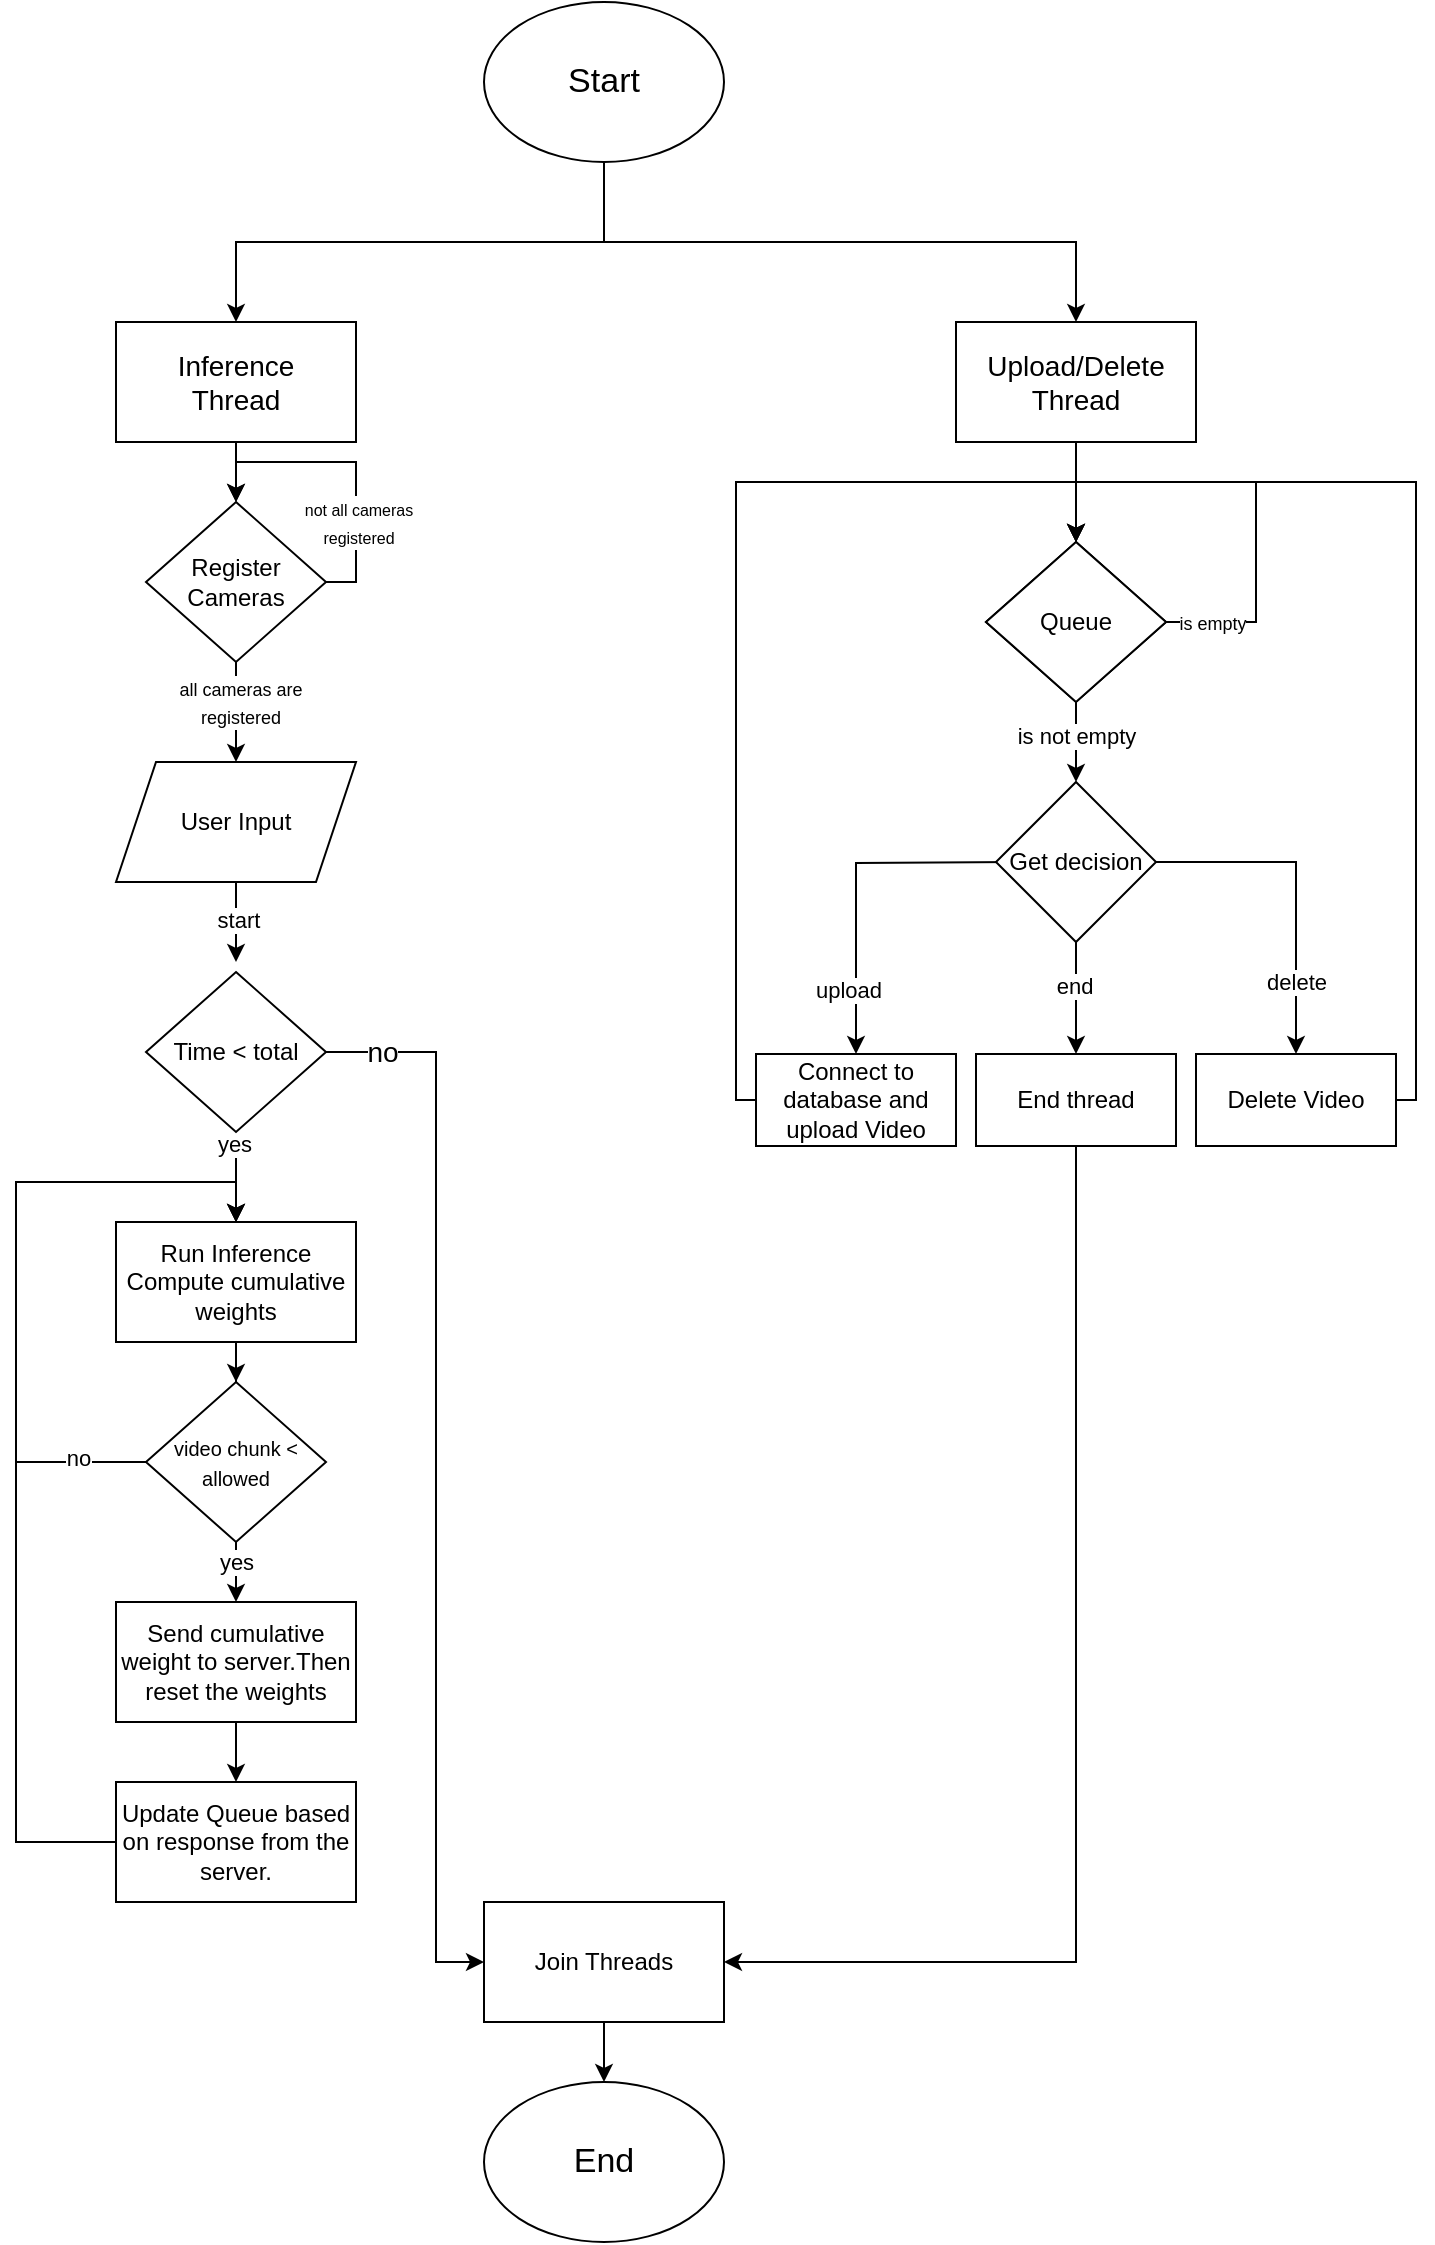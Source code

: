 <mxfile version="24.0.5" type="device">
  <diagram id="C5RBs43oDa-KdzZeNtuy" name="Page-1">
    <mxGraphModel dx="2084" dy="1034" grid="1" gridSize="10" guides="1" tooltips="1" connect="1" arrows="1" fold="1" page="1" pageScale="1" pageWidth="827" pageHeight="1169" math="0" shadow="0">
      <root>
        <mxCell id="WIyWlLk6GJQsqaUBKTNV-0" />
        <mxCell id="WIyWlLk6GJQsqaUBKTNV-1" parent="WIyWlLk6GJQsqaUBKTNV-0" />
        <mxCell id="frYwmim5HAWsS6d0Du-J-5" style="edgeStyle=orthogonalEdgeStyle;rounded=0;orthogonalLoop=1;jettySize=auto;html=1;entryX=0.5;entryY=0;entryDx=0;entryDy=0;" edge="1" parent="WIyWlLk6GJQsqaUBKTNV-1" source="frYwmim5HAWsS6d0Du-J-0" target="frYwmim5HAWsS6d0Du-J-3">
          <mxGeometry relative="1" as="geometry">
            <Array as="points">
              <mxPoint x="414" y="140" />
              <mxPoint x="230" y="140" />
            </Array>
          </mxGeometry>
        </mxCell>
        <mxCell id="frYwmim5HAWsS6d0Du-J-0" value="&lt;font style=&quot;font-size: 17px;&quot;&gt;Start&lt;/font&gt;" style="ellipse;whiteSpace=wrap;html=1;" vertex="1" parent="WIyWlLk6GJQsqaUBKTNV-1">
          <mxGeometry x="354" y="20" width="120" height="80" as="geometry" />
        </mxCell>
        <mxCell id="frYwmim5HAWsS6d0Du-J-1" value="&lt;font style=&quot;font-size: 17px;&quot;&gt;End&lt;/font&gt;" style="ellipse;whiteSpace=wrap;html=1;" vertex="1" parent="WIyWlLk6GJQsqaUBKTNV-1">
          <mxGeometry x="354" y="1060" width="120" height="80" as="geometry" />
        </mxCell>
        <mxCell id="frYwmim5HAWsS6d0Du-J-40" value="" style="edgeStyle=orthogonalEdgeStyle;rounded=0;orthogonalLoop=1;jettySize=auto;html=1;entryX=0.5;entryY=0;entryDx=0;entryDy=0;" edge="1" parent="WIyWlLk6GJQsqaUBKTNV-1" source="frYwmim5HAWsS6d0Du-J-3" target="frYwmim5HAWsS6d0Du-J-44">
          <mxGeometry relative="1" as="geometry">
            <mxPoint x="230.034" y="270" as="targetPoint" />
          </mxGeometry>
        </mxCell>
        <mxCell id="frYwmim5HAWsS6d0Du-J-3" value="&lt;font style=&quot;font-size: 14px;&quot;&gt;Inference &lt;br&gt;Thread&lt;/font&gt;" style="rounded=0;whiteSpace=wrap;html=1;" vertex="1" parent="WIyWlLk6GJQsqaUBKTNV-1">
          <mxGeometry x="170" y="180" width="120" height="60" as="geometry" />
        </mxCell>
        <mxCell id="frYwmim5HAWsS6d0Du-J-8" value="" style="edgeStyle=orthogonalEdgeStyle;rounded=0;orthogonalLoop=1;jettySize=auto;html=1;" edge="1" parent="WIyWlLk6GJQsqaUBKTNV-1" source="frYwmim5HAWsS6d0Du-J-4" target="frYwmim5HAWsS6d0Du-J-7">
          <mxGeometry relative="1" as="geometry" />
        </mxCell>
        <mxCell id="frYwmim5HAWsS6d0Du-J-4" value="&lt;font style=&quot;font-size: 14px;&quot;&gt;Upload/Delete&lt;br&gt;Thread&lt;/font&gt;" style="rounded=0;whiteSpace=wrap;html=1;" vertex="1" parent="WIyWlLk6GJQsqaUBKTNV-1">
          <mxGeometry x="590" y="180" width="120" height="60" as="geometry" />
        </mxCell>
        <mxCell id="frYwmim5HAWsS6d0Du-J-6" style="edgeStyle=orthogonalEdgeStyle;rounded=0;orthogonalLoop=1;jettySize=auto;html=1;entryX=0.5;entryY=0;entryDx=0;entryDy=0;exitX=0.5;exitY=1;exitDx=0;exitDy=0;" edge="1" parent="WIyWlLk6GJQsqaUBKTNV-1" source="frYwmim5HAWsS6d0Du-J-0" target="frYwmim5HAWsS6d0Du-J-4">
          <mxGeometry relative="1" as="geometry">
            <mxPoint x="424" y="110" as="sourcePoint" />
            <mxPoint x="304" y="190" as="targetPoint" />
          </mxGeometry>
        </mxCell>
        <mxCell id="frYwmim5HAWsS6d0Du-J-16" style="edgeStyle=orthogonalEdgeStyle;rounded=0;orthogonalLoop=1;jettySize=auto;html=1;" edge="1" parent="WIyWlLk6GJQsqaUBKTNV-1" source="frYwmim5HAWsS6d0Du-J-7">
          <mxGeometry relative="1" as="geometry">
            <mxPoint x="650" y="290" as="targetPoint" />
            <Array as="points">
              <mxPoint x="740" y="330" />
              <mxPoint x="740" y="260" />
              <mxPoint x="650" y="260" />
            </Array>
          </mxGeometry>
        </mxCell>
        <mxCell id="frYwmim5HAWsS6d0Du-J-18" value="&lt;font style=&quot;font-size: 9px;&quot;&gt;is empty&lt;/font&gt;" style="edgeLabel;html=1;align=center;verticalAlign=middle;resizable=0;points=[];" vertex="1" connectable="0" parent="frYwmim5HAWsS6d0Du-J-16">
          <mxGeometry x="-0.807" relative="1" as="geometry">
            <mxPoint as="offset" />
          </mxGeometry>
        </mxCell>
        <mxCell id="frYwmim5HAWsS6d0Du-J-20" value="" style="edgeStyle=orthogonalEdgeStyle;rounded=0;orthogonalLoop=1;jettySize=auto;html=1;entryX=0.5;entryY=0;entryDx=0;entryDy=0;" edge="1" parent="WIyWlLk6GJQsqaUBKTNV-1" source="frYwmim5HAWsS6d0Du-J-7" target="frYwmim5HAWsS6d0Du-J-21">
          <mxGeometry relative="1" as="geometry">
            <mxPoint x="650" y="390" as="targetPoint" />
          </mxGeometry>
        </mxCell>
        <mxCell id="frYwmim5HAWsS6d0Du-J-22" value="is not empty" style="edgeLabel;html=1;align=center;verticalAlign=middle;resizable=0;points=[];" vertex="1" connectable="0" parent="frYwmim5HAWsS6d0Du-J-20">
          <mxGeometry x="-0.144" relative="1" as="geometry">
            <mxPoint as="offset" />
          </mxGeometry>
        </mxCell>
        <mxCell id="frYwmim5HAWsS6d0Du-J-7" value="Queue" style="rhombus;whiteSpace=wrap;html=1;" vertex="1" parent="WIyWlLk6GJQsqaUBKTNV-1">
          <mxGeometry x="605" y="290" width="90" height="80" as="geometry" />
        </mxCell>
        <mxCell id="frYwmim5HAWsS6d0Du-J-24" value="" style="edgeStyle=orthogonalEdgeStyle;rounded=0;orthogonalLoop=1;jettySize=auto;html=1;" edge="1" parent="WIyWlLk6GJQsqaUBKTNV-1" source="frYwmim5HAWsS6d0Du-J-21" target="frYwmim5HAWsS6d0Du-J-23">
          <mxGeometry relative="1" as="geometry" />
        </mxCell>
        <mxCell id="frYwmim5HAWsS6d0Du-J-27" value="end" style="edgeLabel;html=1;align=center;verticalAlign=middle;resizable=0;points=[];" vertex="1" connectable="0" parent="frYwmim5HAWsS6d0Du-J-24">
          <mxGeometry x="-0.228" y="-1" relative="1" as="geometry">
            <mxPoint as="offset" />
          </mxGeometry>
        </mxCell>
        <mxCell id="frYwmim5HAWsS6d0Du-J-29" style="edgeStyle=orthogonalEdgeStyle;rounded=0;orthogonalLoop=1;jettySize=auto;html=1;entryX=0.5;entryY=0;entryDx=0;entryDy=0;" edge="1" parent="WIyWlLk6GJQsqaUBKTNV-1" target="frYwmim5HAWsS6d0Du-J-32">
          <mxGeometry relative="1" as="geometry">
            <mxPoint x="680.0" y="450" as="sourcePoint" />
            <mxPoint x="780" y="546" as="targetPoint" />
            <Array as="points">
              <mxPoint x="760" y="450" />
            </Array>
          </mxGeometry>
        </mxCell>
        <mxCell id="frYwmim5HAWsS6d0Du-J-33" value="delete" style="edgeLabel;html=1;align=center;verticalAlign=middle;resizable=0;points=[];" vertex="1" connectable="0" parent="frYwmim5HAWsS6d0Du-J-29">
          <mxGeometry x="0.533" relative="1" as="geometry">
            <mxPoint y="5" as="offset" />
          </mxGeometry>
        </mxCell>
        <mxCell id="frYwmim5HAWsS6d0Du-J-35" style="edgeStyle=orthogonalEdgeStyle;rounded=0;orthogonalLoop=1;jettySize=auto;html=1;entryX=0.5;entryY=0;entryDx=0;entryDy=0;" edge="1" parent="WIyWlLk6GJQsqaUBKTNV-1" target="frYwmim5HAWsS6d0Du-J-31">
          <mxGeometry relative="1" as="geometry">
            <mxPoint x="620.0" y="450" as="sourcePoint" />
          </mxGeometry>
        </mxCell>
        <mxCell id="frYwmim5HAWsS6d0Du-J-36" value="upload" style="edgeLabel;html=1;align=center;verticalAlign=middle;resizable=0;points=[];" vertex="1" connectable="0" parent="frYwmim5HAWsS6d0Du-J-35">
          <mxGeometry x="0.633" y="-4" relative="1" as="geometry">
            <mxPoint as="offset" />
          </mxGeometry>
        </mxCell>
        <mxCell id="frYwmim5HAWsS6d0Du-J-21" value="Get decision" style="rhombus;whiteSpace=wrap;html=1;" vertex="1" parent="WIyWlLk6GJQsqaUBKTNV-1">
          <mxGeometry x="610" y="410" width="80" height="80" as="geometry" />
        </mxCell>
        <mxCell id="frYwmim5HAWsS6d0Du-J-38" style="edgeStyle=orthogonalEdgeStyle;rounded=0;orthogonalLoop=1;jettySize=auto;html=1;entryX=1;entryY=0.5;entryDx=0;entryDy=0;" edge="1" parent="WIyWlLk6GJQsqaUBKTNV-1" source="frYwmim5HAWsS6d0Du-J-23" target="frYwmim5HAWsS6d0Du-J-25">
          <mxGeometry relative="1" as="geometry">
            <Array as="points">
              <mxPoint x="650" y="1000" />
            </Array>
          </mxGeometry>
        </mxCell>
        <mxCell id="frYwmim5HAWsS6d0Du-J-23" value="End thread" style="rounded=0;whiteSpace=wrap;html=1;" vertex="1" parent="WIyWlLk6GJQsqaUBKTNV-1">
          <mxGeometry x="600" y="546" width="100" height="46" as="geometry" />
        </mxCell>
        <mxCell id="frYwmim5HAWsS6d0Du-J-69" value="" style="edgeStyle=orthogonalEdgeStyle;rounded=0;orthogonalLoop=1;jettySize=auto;html=1;" edge="1" parent="WIyWlLk6GJQsqaUBKTNV-1" source="frYwmim5HAWsS6d0Du-J-25" target="frYwmim5HAWsS6d0Du-J-1">
          <mxGeometry relative="1" as="geometry" />
        </mxCell>
        <mxCell id="frYwmim5HAWsS6d0Du-J-25" value="Join Threads" style="rounded=0;whiteSpace=wrap;html=1;" vertex="1" parent="WIyWlLk6GJQsqaUBKTNV-1">
          <mxGeometry x="354" y="970" width="120" height="60" as="geometry" />
        </mxCell>
        <mxCell id="frYwmim5HAWsS6d0Du-J-37" style="edgeStyle=orthogonalEdgeStyle;rounded=0;orthogonalLoop=1;jettySize=auto;html=1;" edge="1" parent="WIyWlLk6GJQsqaUBKTNV-1" source="frYwmim5HAWsS6d0Du-J-31">
          <mxGeometry relative="1" as="geometry">
            <mxPoint x="650" y="290" as="targetPoint" />
            <Array as="points">
              <mxPoint x="480" y="569" />
              <mxPoint x="480" y="260" />
              <mxPoint x="650" y="260" />
            </Array>
          </mxGeometry>
        </mxCell>
        <mxCell id="frYwmim5HAWsS6d0Du-J-31" value="Connect to database and upload Video" style="rounded=0;whiteSpace=wrap;html=1;" vertex="1" parent="WIyWlLk6GJQsqaUBKTNV-1">
          <mxGeometry x="490" y="546" width="100" height="46" as="geometry" />
        </mxCell>
        <mxCell id="frYwmim5HAWsS6d0Du-J-34" style="edgeStyle=orthogonalEdgeStyle;rounded=0;orthogonalLoop=1;jettySize=auto;html=1;" edge="1" parent="WIyWlLk6GJQsqaUBKTNV-1" source="frYwmim5HAWsS6d0Du-J-32">
          <mxGeometry relative="1" as="geometry">
            <mxPoint x="650" y="290" as="targetPoint" />
            <Array as="points">
              <mxPoint x="820" y="569" />
              <mxPoint x="820" y="260" />
              <mxPoint x="650" y="260" />
              <mxPoint x="650" y="290" />
            </Array>
          </mxGeometry>
        </mxCell>
        <mxCell id="frYwmim5HAWsS6d0Du-J-32" value="Delete Video" style="rounded=0;whiteSpace=wrap;html=1;" vertex="1" parent="WIyWlLk6GJQsqaUBKTNV-1">
          <mxGeometry x="710" y="546" width="100" height="46" as="geometry" />
        </mxCell>
        <mxCell id="frYwmim5HAWsS6d0Du-J-42" style="edgeStyle=orthogonalEdgeStyle;rounded=0;orthogonalLoop=1;jettySize=auto;html=1;entryX=0.5;entryY=0;entryDx=0;entryDy=0;exitX=1;exitY=0.5;exitDx=0;exitDy=0;" edge="1" parent="WIyWlLk6GJQsqaUBKTNV-1" source="frYwmim5HAWsS6d0Du-J-44" target="frYwmim5HAWsS6d0Du-J-44">
          <mxGeometry relative="1" as="geometry">
            <mxPoint x="230" y="260" as="targetPoint" />
            <mxPoint x="270" y="300" as="sourcePoint" />
            <Array as="points">
              <mxPoint x="290" y="310" />
              <mxPoint x="290" y="250" />
              <mxPoint x="230" y="250" />
            </Array>
          </mxGeometry>
        </mxCell>
        <mxCell id="frYwmim5HAWsS6d0Du-J-45" value="&lt;font style=&quot;font-size: 8px;&quot;&gt;not all cameras&lt;br&gt;registered&lt;/font&gt;" style="edgeLabel;html=1;align=center;verticalAlign=middle;resizable=0;points=[];" vertex="1" connectable="0" parent="frYwmim5HAWsS6d0Du-J-42">
          <mxGeometry x="-0.412" y="-1" relative="1" as="geometry">
            <mxPoint as="offset" />
          </mxGeometry>
        </mxCell>
        <mxCell id="frYwmim5HAWsS6d0Du-J-43" value="Queue" style="rhombus;whiteSpace=wrap;html=1;" vertex="1" parent="WIyWlLk6GJQsqaUBKTNV-1">
          <mxGeometry x="605" y="290" width="90" height="80" as="geometry" />
        </mxCell>
        <mxCell id="frYwmim5HAWsS6d0Du-J-47" value="" style="edgeStyle=orthogonalEdgeStyle;rounded=0;orthogonalLoop=1;jettySize=auto;html=1;" edge="1" parent="WIyWlLk6GJQsqaUBKTNV-1" source="frYwmim5HAWsS6d0Du-J-44" target="frYwmim5HAWsS6d0Du-J-46">
          <mxGeometry relative="1" as="geometry" />
        </mxCell>
        <mxCell id="frYwmim5HAWsS6d0Du-J-51" value="&lt;font style=&quot;font-size: 9px;&quot;&gt;all cameras are&lt;br&gt;registered&lt;/font&gt;" style="edgeLabel;html=1;align=center;verticalAlign=middle;resizable=0;points=[];" vertex="1" connectable="0" parent="frYwmim5HAWsS6d0Du-J-47">
          <mxGeometry x="-0.212" y="2" relative="1" as="geometry">
            <mxPoint as="offset" />
          </mxGeometry>
        </mxCell>
        <mxCell id="frYwmim5HAWsS6d0Du-J-44" value="Register Cameras" style="rhombus;whiteSpace=wrap;html=1;" vertex="1" parent="WIyWlLk6GJQsqaUBKTNV-1">
          <mxGeometry x="185" y="270" width="90" height="80" as="geometry" />
        </mxCell>
        <mxCell id="frYwmim5HAWsS6d0Du-J-49" style="edgeStyle=orthogonalEdgeStyle;rounded=0;orthogonalLoop=1;jettySize=auto;html=1;" edge="1" parent="WIyWlLk6GJQsqaUBKTNV-1" source="frYwmim5HAWsS6d0Du-J-46">
          <mxGeometry relative="1" as="geometry">
            <mxPoint x="230" y="500" as="targetPoint" />
          </mxGeometry>
        </mxCell>
        <mxCell id="frYwmim5HAWsS6d0Du-J-50" value="start" style="edgeLabel;html=1;align=center;verticalAlign=middle;resizable=0;points=[];" vertex="1" connectable="0" parent="frYwmim5HAWsS6d0Du-J-49">
          <mxGeometry x="-0.081" y="1" relative="1" as="geometry">
            <mxPoint as="offset" />
          </mxGeometry>
        </mxCell>
        <mxCell id="frYwmim5HAWsS6d0Du-J-46" value="User Input" style="shape=parallelogram;perimeter=parallelogramPerimeter;whiteSpace=wrap;html=1;fixedSize=1;" vertex="1" parent="WIyWlLk6GJQsqaUBKTNV-1">
          <mxGeometry x="170" y="400" width="120" height="60" as="geometry" />
        </mxCell>
        <mxCell id="frYwmim5HAWsS6d0Du-J-54" style="edgeStyle=orthogonalEdgeStyle;rounded=0;orthogonalLoop=1;jettySize=auto;html=1;entryX=0;entryY=0.5;entryDx=0;entryDy=0;" edge="1" parent="WIyWlLk6GJQsqaUBKTNV-1" source="frYwmim5HAWsS6d0Du-J-53" target="frYwmim5HAWsS6d0Du-J-25">
          <mxGeometry relative="1" as="geometry">
            <Array as="points">
              <mxPoint x="330" y="545" />
              <mxPoint x="330" y="1000" />
            </Array>
          </mxGeometry>
        </mxCell>
        <mxCell id="frYwmim5HAWsS6d0Du-J-55" value="&lt;font style=&quot;font-size: 14px;&quot;&gt;no&lt;/font&gt;" style="edgeLabel;html=1;align=center;verticalAlign=middle;resizable=0;points=[];" vertex="1" connectable="0" parent="frYwmim5HAWsS6d0Du-J-54">
          <mxGeometry x="-0.879" y="2" relative="1" as="geometry">
            <mxPoint x="-5" y="2" as="offset" />
          </mxGeometry>
        </mxCell>
        <mxCell id="frYwmim5HAWsS6d0Du-J-57" value="" style="edgeStyle=orthogonalEdgeStyle;rounded=0;orthogonalLoop=1;jettySize=auto;html=1;" edge="1" parent="WIyWlLk6GJQsqaUBKTNV-1" source="frYwmim5HAWsS6d0Du-J-53" target="frYwmim5HAWsS6d0Du-J-56">
          <mxGeometry relative="1" as="geometry" />
        </mxCell>
        <mxCell id="frYwmim5HAWsS6d0Du-J-68" value="yes" style="edgeLabel;html=1;align=center;verticalAlign=middle;resizable=0;points=[];" vertex="1" connectable="0" parent="frYwmim5HAWsS6d0Du-J-57">
          <mxGeometry x="-0.733" y="-1" relative="1" as="geometry">
            <mxPoint as="offset" />
          </mxGeometry>
        </mxCell>
        <mxCell id="frYwmim5HAWsS6d0Du-J-53" value="Time &amp;lt; total" style="rhombus;whiteSpace=wrap;html=1;" vertex="1" parent="WIyWlLk6GJQsqaUBKTNV-1">
          <mxGeometry x="185" y="505" width="90" height="80" as="geometry" />
        </mxCell>
        <mxCell id="frYwmim5HAWsS6d0Du-J-59" value="" style="edgeStyle=orthogonalEdgeStyle;rounded=0;orthogonalLoop=1;jettySize=auto;html=1;" edge="1" parent="WIyWlLk6GJQsqaUBKTNV-1" source="frYwmim5HAWsS6d0Du-J-56" target="frYwmim5HAWsS6d0Du-J-58">
          <mxGeometry relative="1" as="geometry" />
        </mxCell>
        <mxCell id="frYwmim5HAWsS6d0Du-J-56" value="Run Inference&lt;div&gt;Compute cumulative weights&lt;/div&gt;" style="rounded=0;whiteSpace=wrap;html=1;" vertex="1" parent="WIyWlLk6GJQsqaUBKTNV-1">
          <mxGeometry x="170" y="630" width="120" height="60" as="geometry" />
        </mxCell>
        <mxCell id="frYwmim5HAWsS6d0Du-J-60" style="edgeStyle=orthogonalEdgeStyle;rounded=0;orthogonalLoop=1;jettySize=auto;html=1;entryX=0.5;entryY=0;entryDx=0;entryDy=0;" edge="1" parent="WIyWlLk6GJQsqaUBKTNV-1" source="frYwmim5HAWsS6d0Du-J-58" target="frYwmim5HAWsS6d0Du-J-56">
          <mxGeometry relative="1" as="geometry">
            <Array as="points">
              <mxPoint x="120" y="750" />
              <mxPoint x="120" y="610" />
              <mxPoint x="230" y="610" />
            </Array>
          </mxGeometry>
        </mxCell>
        <mxCell id="frYwmim5HAWsS6d0Du-J-61" value="no" style="edgeLabel;html=1;align=center;verticalAlign=middle;resizable=0;points=[];" vertex="1" connectable="0" parent="frYwmim5HAWsS6d0Du-J-60">
          <mxGeometry x="-0.797" y="-2" relative="1" as="geometry">
            <mxPoint as="offset" />
          </mxGeometry>
        </mxCell>
        <mxCell id="frYwmim5HAWsS6d0Du-J-63" value="" style="edgeStyle=orthogonalEdgeStyle;rounded=0;orthogonalLoop=1;jettySize=auto;html=1;" edge="1" parent="WIyWlLk6GJQsqaUBKTNV-1" source="frYwmim5HAWsS6d0Du-J-58" target="frYwmim5HAWsS6d0Du-J-62">
          <mxGeometry relative="1" as="geometry" />
        </mxCell>
        <mxCell id="frYwmim5HAWsS6d0Du-J-64" value="yes" style="edgeLabel;html=1;align=center;verticalAlign=middle;resizable=0;points=[];" vertex="1" connectable="0" parent="frYwmim5HAWsS6d0Du-J-63">
          <mxGeometry x="0.267" y="2" relative="1" as="geometry">
            <mxPoint x="-2" y="-2" as="offset" />
          </mxGeometry>
        </mxCell>
        <mxCell id="frYwmim5HAWsS6d0Du-J-58" value="&lt;font style=&quot;font-size: 10px;&quot;&gt;video chunk &amp;lt; allowed&lt;/font&gt;" style="rhombus;whiteSpace=wrap;html=1;" vertex="1" parent="WIyWlLk6GJQsqaUBKTNV-1">
          <mxGeometry x="185" y="710" width="90" height="80" as="geometry" />
        </mxCell>
        <mxCell id="frYwmim5HAWsS6d0Du-J-66" value="" style="edgeStyle=orthogonalEdgeStyle;rounded=0;orthogonalLoop=1;jettySize=auto;html=1;" edge="1" parent="WIyWlLk6GJQsqaUBKTNV-1" source="frYwmim5HAWsS6d0Du-J-62" target="frYwmim5HAWsS6d0Du-J-65">
          <mxGeometry relative="1" as="geometry" />
        </mxCell>
        <mxCell id="frYwmim5HAWsS6d0Du-J-62" value="Send cumulative weight to server.Then reset the weights" style="rounded=0;whiteSpace=wrap;html=1;" vertex="1" parent="WIyWlLk6GJQsqaUBKTNV-1">
          <mxGeometry x="170" y="820" width="120" height="60" as="geometry" />
        </mxCell>
        <mxCell id="frYwmim5HAWsS6d0Du-J-67" style="edgeStyle=orthogonalEdgeStyle;rounded=0;orthogonalLoop=1;jettySize=auto;html=1;entryX=0.5;entryY=0;entryDx=0;entryDy=0;" edge="1" parent="WIyWlLk6GJQsqaUBKTNV-1" source="frYwmim5HAWsS6d0Du-J-65" target="frYwmim5HAWsS6d0Du-J-56">
          <mxGeometry relative="1" as="geometry">
            <Array as="points">
              <mxPoint x="120" y="940" />
              <mxPoint x="120" y="610" />
              <mxPoint x="230" y="610" />
            </Array>
          </mxGeometry>
        </mxCell>
        <mxCell id="frYwmim5HAWsS6d0Du-J-65" value="Update Queue based on response from the server." style="rounded=0;whiteSpace=wrap;html=1;" vertex="1" parent="WIyWlLk6GJQsqaUBKTNV-1">
          <mxGeometry x="170" y="910" width="120" height="60" as="geometry" />
        </mxCell>
      </root>
    </mxGraphModel>
  </diagram>
</mxfile>
